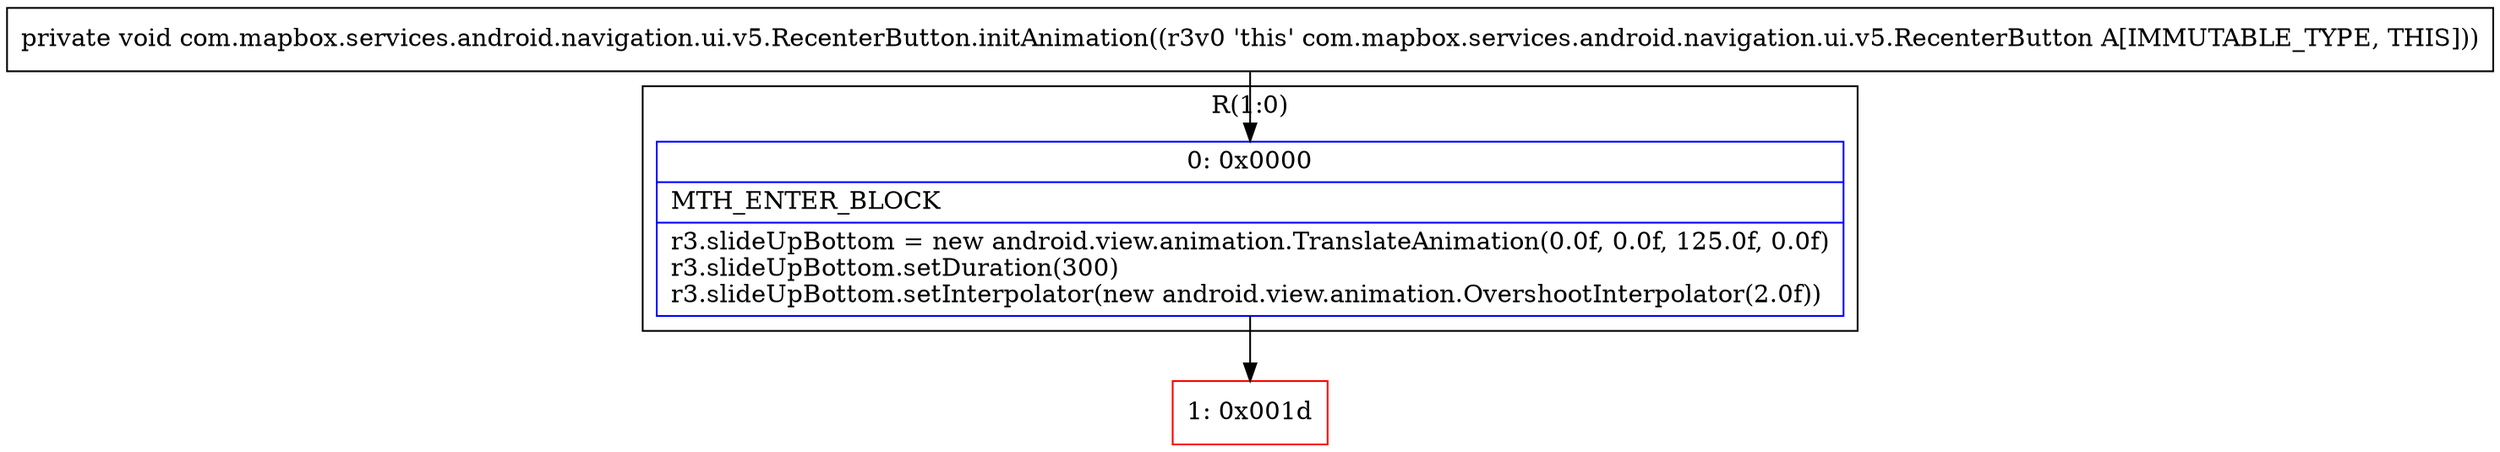 digraph "CFG forcom.mapbox.services.android.navigation.ui.v5.RecenterButton.initAnimation()V" {
subgraph cluster_Region_1651376717 {
label = "R(1:0)";
node [shape=record,color=blue];
Node_0 [shape=record,label="{0\:\ 0x0000|MTH_ENTER_BLOCK\l|r3.slideUpBottom = new android.view.animation.TranslateAnimation(0.0f, 0.0f, 125.0f, 0.0f)\lr3.slideUpBottom.setDuration(300)\lr3.slideUpBottom.setInterpolator(new android.view.animation.OvershootInterpolator(2.0f))\l}"];
}
Node_1 [shape=record,color=red,label="{1\:\ 0x001d}"];
MethodNode[shape=record,label="{private void com.mapbox.services.android.navigation.ui.v5.RecenterButton.initAnimation((r3v0 'this' com.mapbox.services.android.navigation.ui.v5.RecenterButton A[IMMUTABLE_TYPE, THIS])) }"];
MethodNode -> Node_0;
Node_0 -> Node_1;
}

